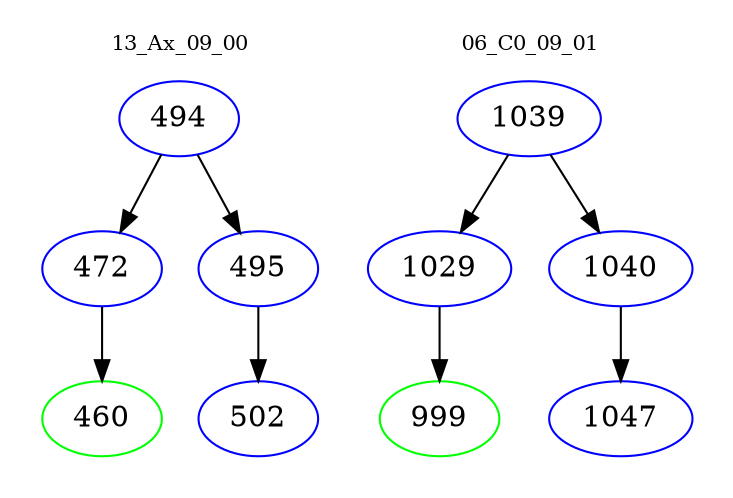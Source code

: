 digraph{
subgraph cluster_0 {
color = white
label = "13_Ax_09_00";
fontsize=10;
T0_494 [label="494", color="blue"]
T0_494 -> T0_472 [color="black"]
T0_472 [label="472", color="blue"]
T0_472 -> T0_460 [color="black"]
T0_460 [label="460", color="green"]
T0_494 -> T0_495 [color="black"]
T0_495 [label="495", color="blue"]
T0_495 -> T0_502 [color="black"]
T0_502 [label="502", color="blue"]
}
subgraph cluster_1 {
color = white
label = "06_C0_09_01";
fontsize=10;
T1_1039 [label="1039", color="blue"]
T1_1039 -> T1_1029 [color="black"]
T1_1029 [label="1029", color="blue"]
T1_1029 -> T1_999 [color="black"]
T1_999 [label="999", color="green"]
T1_1039 -> T1_1040 [color="black"]
T1_1040 [label="1040", color="blue"]
T1_1040 -> T1_1047 [color="black"]
T1_1047 [label="1047", color="blue"]
}
}
